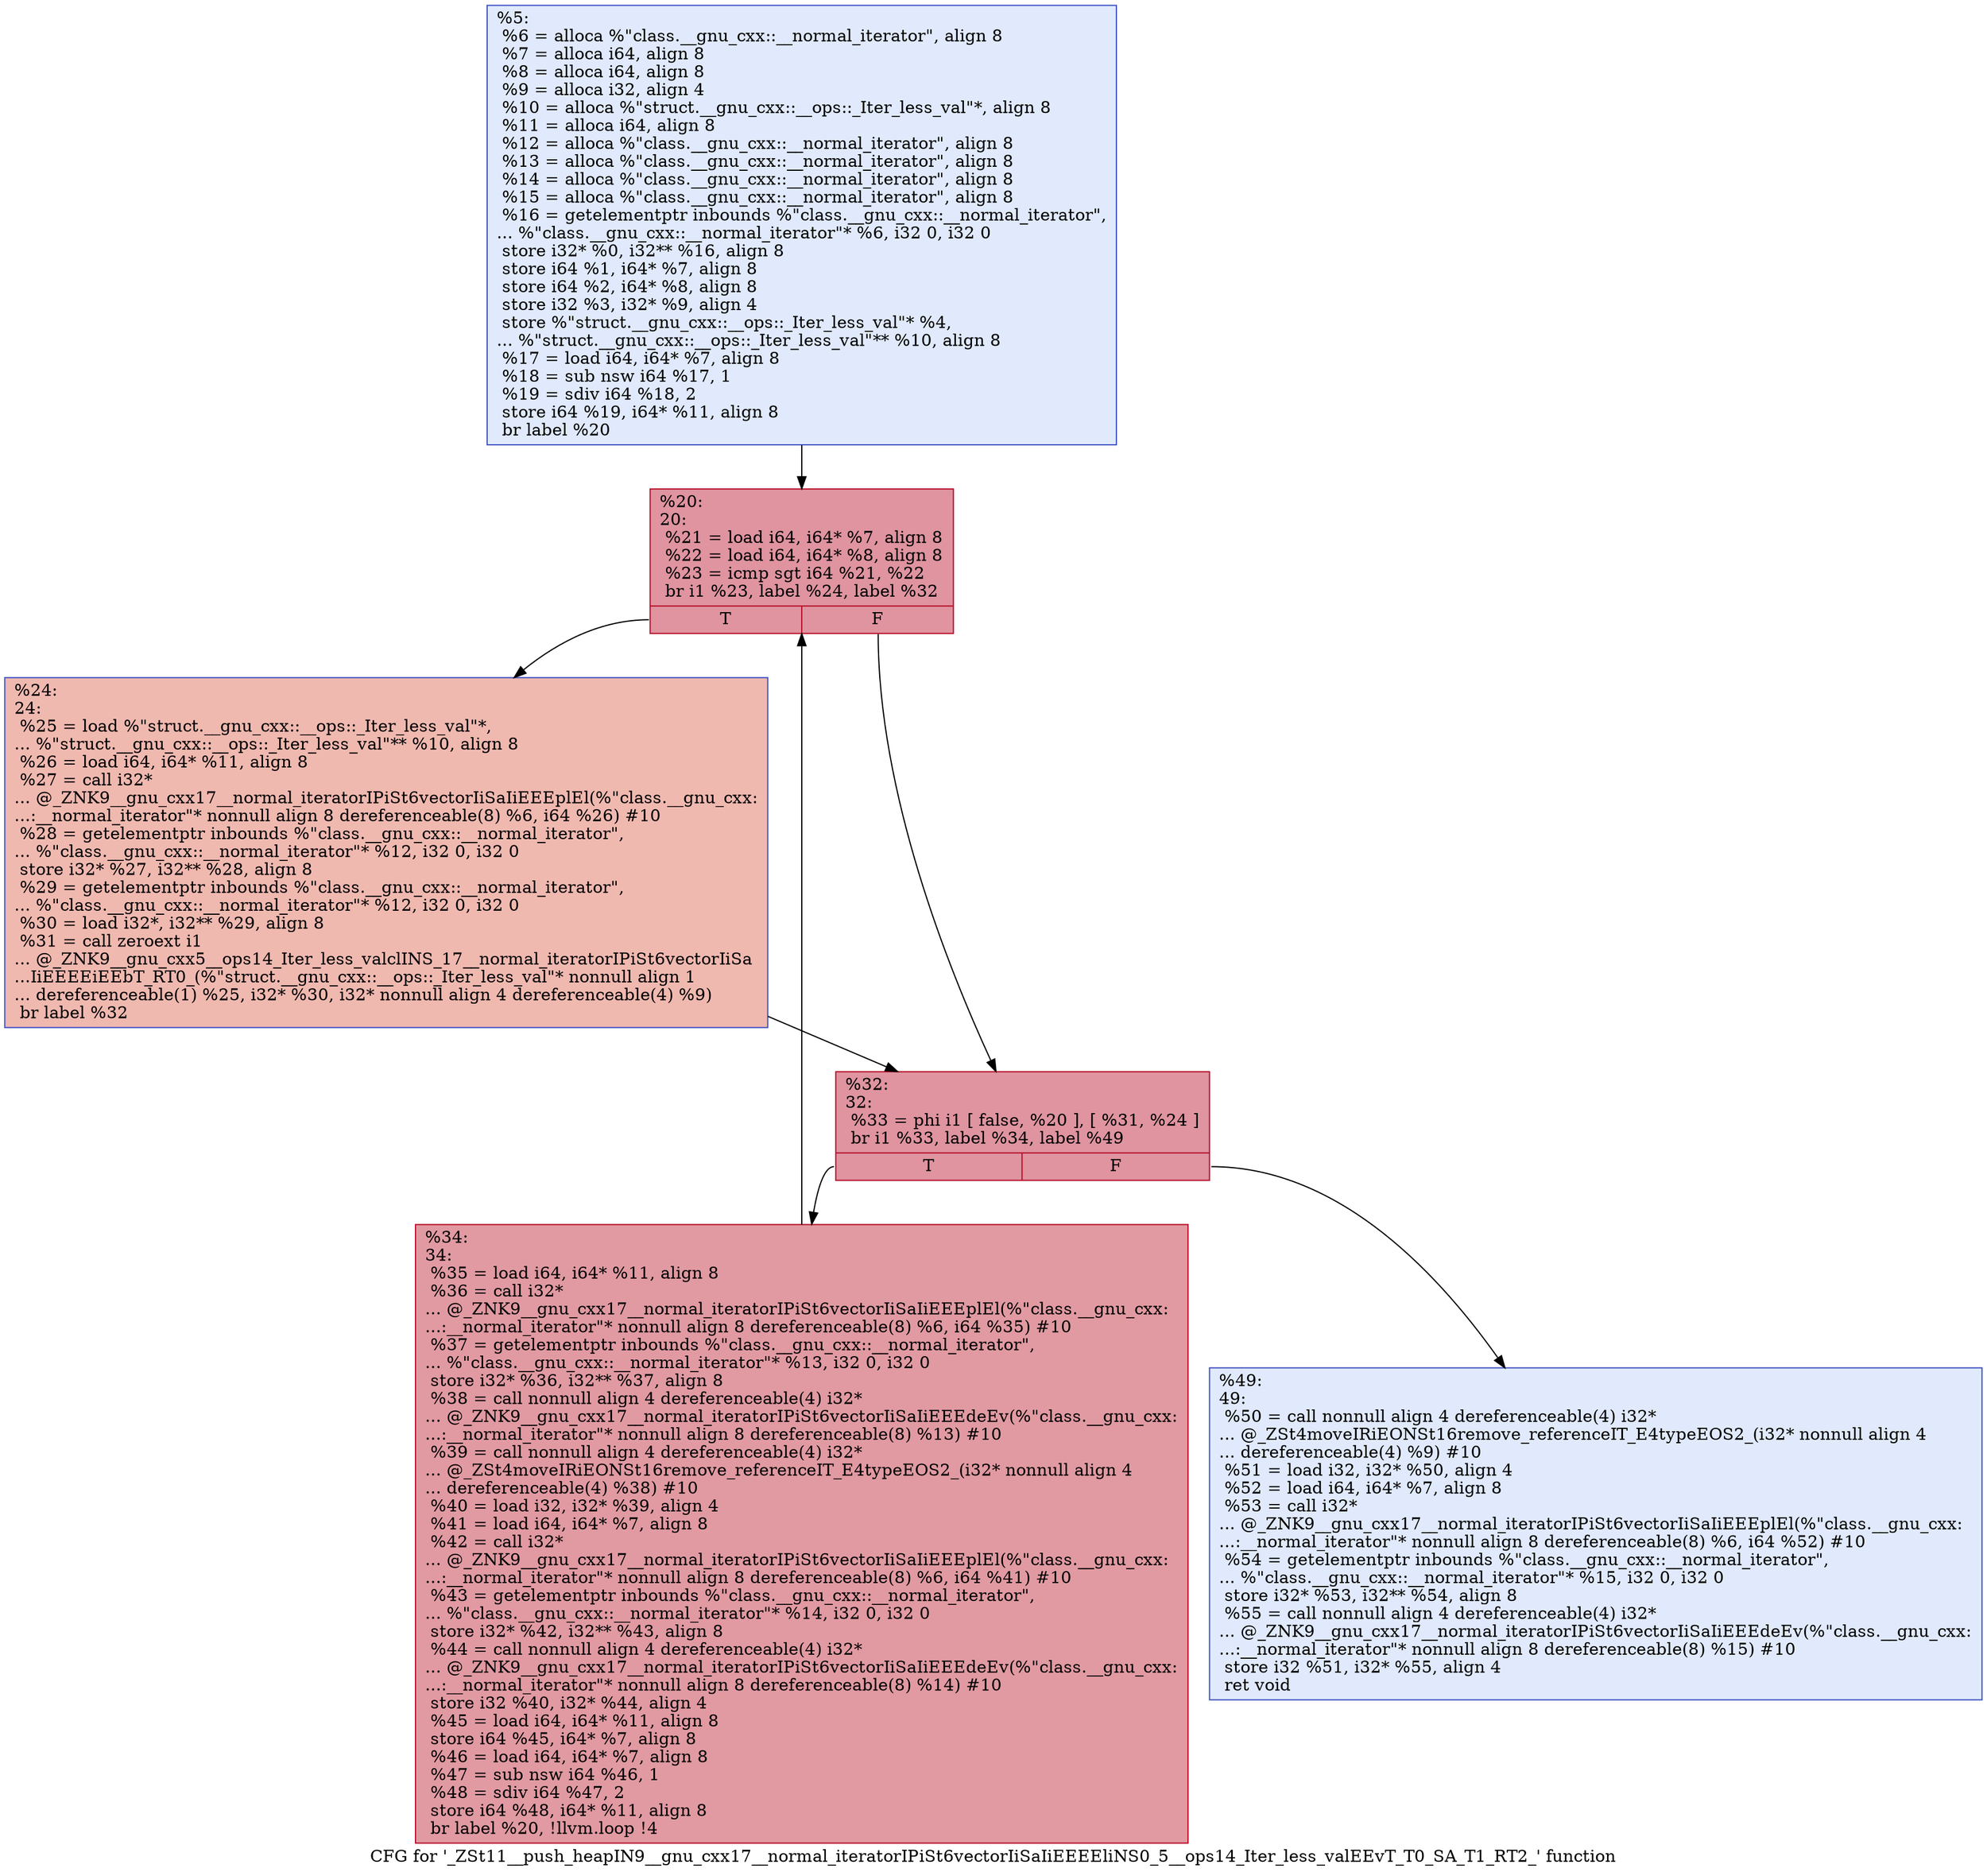 digraph "CFG for '_ZSt11__push_heapIN9__gnu_cxx17__normal_iteratorIPiSt6vectorIiSaIiEEEEliNS0_5__ops14_Iter_less_valEEvT_T0_SA_T1_RT2_' function" {
	label="CFG for '_ZSt11__push_heapIN9__gnu_cxx17__normal_iteratorIPiSt6vectorIiSaIiEEEEliNS0_5__ops14_Iter_less_valEEvT_T0_SA_T1_RT2_' function";

	Node0x558bbab38d00 [shape=record,color="#3d50c3ff", style=filled, fillcolor="#b9d0f970",label="{%5:\l  %6 = alloca %\"class.__gnu_cxx::__normal_iterator\", align 8\l  %7 = alloca i64, align 8\l  %8 = alloca i64, align 8\l  %9 = alloca i32, align 4\l  %10 = alloca %\"struct.__gnu_cxx::__ops::_Iter_less_val\"*, align 8\l  %11 = alloca i64, align 8\l  %12 = alloca %\"class.__gnu_cxx::__normal_iterator\", align 8\l  %13 = alloca %\"class.__gnu_cxx::__normal_iterator\", align 8\l  %14 = alloca %\"class.__gnu_cxx::__normal_iterator\", align 8\l  %15 = alloca %\"class.__gnu_cxx::__normal_iterator\", align 8\l  %16 = getelementptr inbounds %\"class.__gnu_cxx::__normal_iterator\",\l... %\"class.__gnu_cxx::__normal_iterator\"* %6, i32 0, i32 0\l  store i32* %0, i32** %16, align 8\l  store i64 %1, i64* %7, align 8\l  store i64 %2, i64* %8, align 8\l  store i32 %3, i32* %9, align 4\l  store %\"struct.__gnu_cxx::__ops::_Iter_less_val\"* %4,\l... %\"struct.__gnu_cxx::__ops::_Iter_less_val\"** %10, align 8\l  %17 = load i64, i64* %7, align 8\l  %18 = sub nsw i64 %17, 1\l  %19 = sdiv i64 %18, 2\l  store i64 %19, i64* %11, align 8\l  br label %20\l}"];
	Node0x558bbab38d00 -> Node0x558bbab387d0;
	Node0x558bbab387d0 [shape=record,color="#b70d28ff", style=filled, fillcolor="#b70d2870",label="{%20:\l20:                                               \l  %21 = load i64, i64* %7, align 8\l  %22 = load i64, i64* %8, align 8\l  %23 = icmp sgt i64 %21, %22\l  br i1 %23, label %24, label %32\l|{<s0>T|<s1>F}}"];
	Node0x558bbab387d0:s0 -> Node0x558bbab398b0;
	Node0x558bbab387d0:s1 -> Node0x558bbab39900;
	Node0x558bbab398b0 [shape=record,color="#3d50c3ff", style=filled, fillcolor="#de614d70",label="{%24:\l24:                                               \l  %25 = load %\"struct.__gnu_cxx::__ops::_Iter_less_val\"*,\l... %\"struct.__gnu_cxx::__ops::_Iter_less_val\"** %10, align 8\l  %26 = load i64, i64* %11, align 8\l  %27 = call i32*\l... @_ZNK9__gnu_cxx17__normal_iteratorIPiSt6vectorIiSaIiEEEplEl(%\"class.__gnu_cxx:\l...:__normal_iterator\"* nonnull align 8 dereferenceable(8) %6, i64 %26) #10\l  %28 = getelementptr inbounds %\"class.__gnu_cxx::__normal_iterator\",\l... %\"class.__gnu_cxx::__normal_iterator\"* %12, i32 0, i32 0\l  store i32* %27, i32** %28, align 8\l  %29 = getelementptr inbounds %\"class.__gnu_cxx::__normal_iterator\",\l... %\"class.__gnu_cxx::__normal_iterator\"* %12, i32 0, i32 0\l  %30 = load i32*, i32** %29, align 8\l  %31 = call zeroext i1\l... @_ZNK9__gnu_cxx5__ops14_Iter_less_valclINS_17__normal_iteratorIPiSt6vectorIiSa\l...IiEEEEiEEbT_RT0_(%\"struct.__gnu_cxx::__ops::_Iter_less_val\"* nonnull align 1\l... dereferenceable(1) %25, i32* %30, i32* nonnull align 4 dereferenceable(4) %9)\l  br label %32\l}"];
	Node0x558bbab398b0 -> Node0x558bbab39900;
	Node0x558bbab39900 [shape=record,color="#b70d28ff", style=filled, fillcolor="#b70d2870",label="{%32:\l32:                                               \l  %33 = phi i1 [ false, %20 ], [ %31, %24 ]\l  br i1 %33, label %34, label %49\l|{<s0>T|<s1>F}}"];
	Node0x558bbab39900:s0 -> Node0x558bbab3a180;
	Node0x558bbab39900:s1 -> Node0x558bbab3a1d0;
	Node0x558bbab3a180 [shape=record,color="#b70d28ff", style=filled, fillcolor="#bb1b2c70",label="{%34:\l34:                                               \l  %35 = load i64, i64* %11, align 8\l  %36 = call i32*\l... @_ZNK9__gnu_cxx17__normal_iteratorIPiSt6vectorIiSaIiEEEplEl(%\"class.__gnu_cxx:\l...:__normal_iterator\"* nonnull align 8 dereferenceable(8) %6, i64 %35) #10\l  %37 = getelementptr inbounds %\"class.__gnu_cxx::__normal_iterator\",\l... %\"class.__gnu_cxx::__normal_iterator\"* %13, i32 0, i32 0\l  store i32* %36, i32** %37, align 8\l  %38 = call nonnull align 4 dereferenceable(4) i32*\l... @_ZNK9__gnu_cxx17__normal_iteratorIPiSt6vectorIiSaIiEEEdeEv(%\"class.__gnu_cxx:\l...:__normal_iterator\"* nonnull align 8 dereferenceable(8) %13) #10\l  %39 = call nonnull align 4 dereferenceable(4) i32*\l... @_ZSt4moveIRiEONSt16remove_referenceIT_E4typeEOS2_(i32* nonnull align 4\l... dereferenceable(4) %38) #10\l  %40 = load i32, i32* %39, align 4\l  %41 = load i64, i64* %7, align 8\l  %42 = call i32*\l... @_ZNK9__gnu_cxx17__normal_iteratorIPiSt6vectorIiSaIiEEEplEl(%\"class.__gnu_cxx:\l...:__normal_iterator\"* nonnull align 8 dereferenceable(8) %6, i64 %41) #10\l  %43 = getelementptr inbounds %\"class.__gnu_cxx::__normal_iterator\",\l... %\"class.__gnu_cxx::__normal_iterator\"* %14, i32 0, i32 0\l  store i32* %42, i32** %43, align 8\l  %44 = call nonnull align 4 dereferenceable(4) i32*\l... @_ZNK9__gnu_cxx17__normal_iteratorIPiSt6vectorIiSaIiEEEdeEv(%\"class.__gnu_cxx:\l...:__normal_iterator\"* nonnull align 8 dereferenceable(8) %14) #10\l  store i32 %40, i32* %44, align 4\l  %45 = load i64, i64* %11, align 8\l  store i64 %45, i64* %7, align 8\l  %46 = load i64, i64* %7, align 8\l  %47 = sub nsw i64 %46, 1\l  %48 = sdiv i64 %47, 2\l  store i64 %48, i64* %11, align 8\l  br label %20, !llvm.loop !4\l}"];
	Node0x558bbab3a180 -> Node0x558bbab387d0;
	Node0x558bbab3a1d0 [shape=record,color="#3d50c3ff", style=filled, fillcolor="#b9d0f970",label="{%49:\l49:                                               \l  %50 = call nonnull align 4 dereferenceable(4) i32*\l... @_ZSt4moveIRiEONSt16remove_referenceIT_E4typeEOS2_(i32* nonnull align 4\l... dereferenceable(4) %9) #10\l  %51 = load i32, i32* %50, align 4\l  %52 = load i64, i64* %7, align 8\l  %53 = call i32*\l... @_ZNK9__gnu_cxx17__normal_iteratorIPiSt6vectorIiSaIiEEEplEl(%\"class.__gnu_cxx:\l...:__normal_iterator\"* nonnull align 8 dereferenceable(8) %6, i64 %52) #10\l  %54 = getelementptr inbounds %\"class.__gnu_cxx::__normal_iterator\",\l... %\"class.__gnu_cxx::__normal_iterator\"* %15, i32 0, i32 0\l  store i32* %53, i32** %54, align 8\l  %55 = call nonnull align 4 dereferenceable(4) i32*\l... @_ZNK9__gnu_cxx17__normal_iteratorIPiSt6vectorIiSaIiEEEdeEv(%\"class.__gnu_cxx:\l...:__normal_iterator\"* nonnull align 8 dereferenceable(8) %15) #10\l  store i32 %51, i32* %55, align 4\l  ret void\l}"];
}
